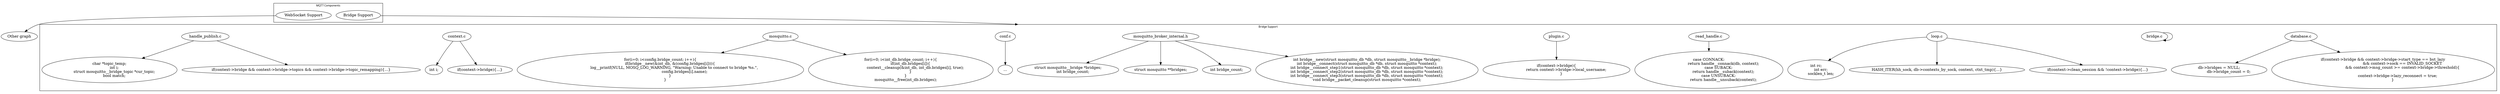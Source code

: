// Testing manually-constructing a simple digraph from the Make/config files.
digraph G {
	graph [fontsize=10 fontname="Verdana" compound=true];

	subgraph cluster_components {
		label="MQTT Components";
		"WebSocket Support";
		"Bridge Support";
	}

	subgraph cluster_bridge {
		label="Bridge Support";
		"database.c" -> "db->bridges = NULL;
		db->bridge_count = 0;";
			"database.c" -> "if(context->bridge && context->bridge->start_type == bst_lazy
				&& context->sock == INVALID_SOCKET
				&& context->msg_count >= context->bridge->threshold){

			context->bridge->lazy_reconnect = true;
		}";

		"bridge.c" -> "bridge.c";

		"loop.c" -> "int rc;
	int err;
	socklen_t len;";
		"loop.c" -> "HASH_ITER(hh_sock, db->contexts_by_sock, context, ctxt_tmp){...}";
		"loop.c" ->"if(context->clean_session && !context->bridge){...}";

		"read_handle.c" -> "case CONNACK:
			return handle__connack(db, context);
		case SUBACK:
			return handle__suback(context);
		case UNSUBACK:
			return handle__unsuback(context);";

		"plugin.c" -> "if(context->bridge){
		return context->bridge->local_username;
	}";

		"mosquitto_broker_internal.h" -> "struct mosquitto__bridge *bridges;
	int bridge_count;";
		"mosquitto_broker_internal.h" -> "struct mosquitto **bridges;";
		"mosquitto_broker_internal.h" -> "int bridge_count;";
		"mosquitto_broker_internal.h" -> "int bridge__new(struct mosquitto_db *db, struct mosquitto__bridge *bridge);
int bridge__connect(struct mosquitto_db *db, struct mosquitto *context);
int bridge__connect_step1(struct mosquitto_db *db, struct mosquitto *context);
int bridge__connect_step2(struct mosquitto_db *db, struct mosquitto *context);
int bridge__connect_step3(struct mosquitto_db *db, struct mosquitto *context);
void bridge__packet_cleanup(struct mosquitto *context);";

		"conf.c" -> "...";
		// There are like 25 instances in conf.c... skipping all for brevity.

		"mosquitto.c" -> "for(i=0; i<config.bridge_count; i++){
		if(bridge__new(&int_db, &(config.bridges[i]))){
			log__printf(NULL, MOSQ_LOG_WARNING, \"Warning: Unable to connect to bridge %s.\", 
					config.bridges[i].name);
		}
	}";
		"mosquitto.c" -> "for(i=0; i<int_db.bridge_count; i++){
		if(int_db.bridges[i]){
			context__cleanup(&int_db, int_db.bridges[i], true);
		}
	}
	mosquitto__free(int_db.bridges);";

		"context.c" -> "int i;";
		"context.c" -> "if(context->bridge){...}";

		"handle_publish.c" -> "char *topic_temp;
	int i;
	struct mosquitto__bridge_topic *cur_topic;
	bool match;";
		"handle_publish.c" -> "if(context->bridge && context->bridge->topics && context->bridge->topic_remapping){...}";
	}

	"Bridge Support" -> "mosquitto_broker_internal.h" [lhead=cluster_bridge];
	"WebSocket Support" -> "Other graph";

}